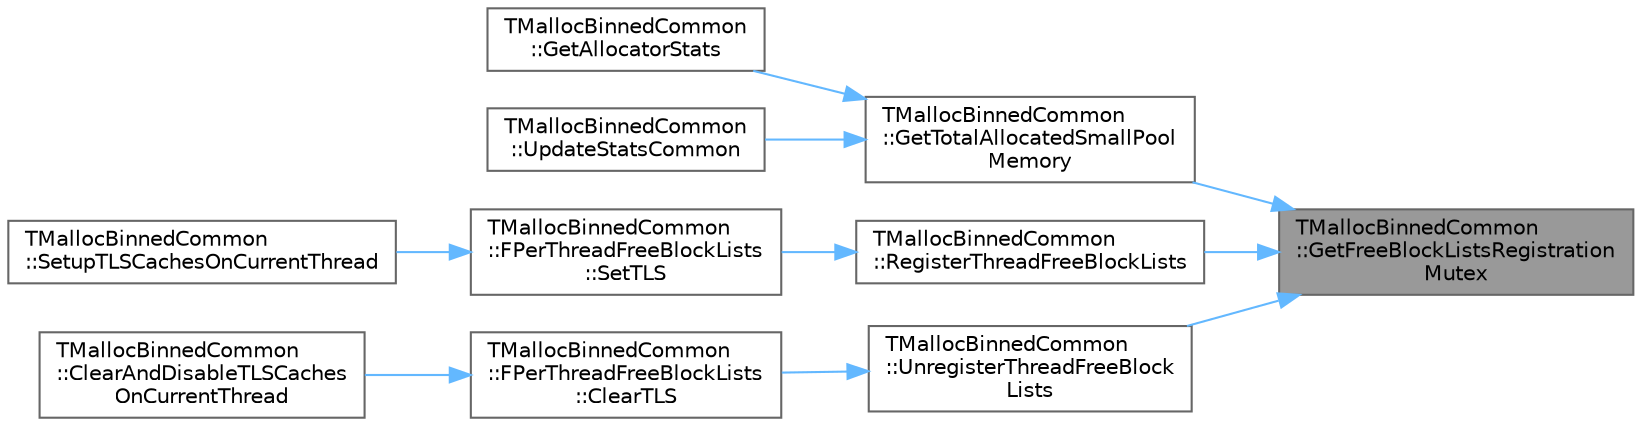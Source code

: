 digraph "TMallocBinnedCommon::GetFreeBlockListsRegistrationMutex"
{
 // INTERACTIVE_SVG=YES
 // LATEX_PDF_SIZE
  bgcolor="transparent";
  edge [fontname=Helvetica,fontsize=10,labelfontname=Helvetica,labelfontsize=10];
  node [fontname=Helvetica,fontsize=10,shape=box,height=0.2,width=0.4];
  rankdir="RL";
  Node1 [id="Node000001",label="TMallocBinnedCommon\l::GetFreeBlockListsRegistration\lMutex",height=0.2,width=0.4,color="gray40", fillcolor="grey60", style="filled", fontcolor="black",tooltip=" "];
  Node1 -> Node2 [id="edge1_Node000001_Node000002",dir="back",color="steelblue1",style="solid",tooltip=" "];
  Node2 [id="Node000002",label="TMallocBinnedCommon\l::GetTotalAllocatedSmallPool\lMemory",height=0.2,width=0.4,color="grey40", fillcolor="white", style="filled",URL="$d1/d2b/classTMallocBinnedCommon.html#aba0d885952ed15a4ebb411028c6268ae",tooltip=" "];
  Node2 -> Node3 [id="edge2_Node000002_Node000003",dir="back",color="steelblue1",style="solid",tooltip=" "];
  Node3 [id="Node000003",label="TMallocBinnedCommon\l::GetAllocatorStats",height=0.2,width=0.4,color="grey40", fillcolor="white", style="filled",URL="$d1/d2b/classTMallocBinnedCommon.html#ad0a351d6d86c4a57890a17051ca73b72",tooltip="Writes allocator stats from the last update into the specified destination."];
  Node2 -> Node4 [id="edge3_Node000002_Node000004",dir="back",color="steelblue1",style="solid",tooltip=" "];
  Node4 [id="Node000004",label="TMallocBinnedCommon\l::UpdateStatsCommon",height=0.2,width=0.4,color="grey40", fillcolor="white", style="filled",URL="$d1/d2b/classTMallocBinnedCommon.html#a6be51c8a19c4b61cfc7a901a895d42f1",tooltip=" "];
  Node1 -> Node5 [id="edge4_Node000001_Node000005",dir="back",color="steelblue1",style="solid",tooltip=" "];
  Node5 [id="Node000005",label="TMallocBinnedCommon\l::RegisterThreadFreeBlockLists",height=0.2,width=0.4,color="grey40", fillcolor="white", style="filled",URL="$d1/d2b/classTMallocBinnedCommon.html#a4128f7dda870cb8c3a3bc754fe219869",tooltip=" "];
  Node5 -> Node6 [id="edge5_Node000005_Node000006",dir="back",color="steelblue1",style="solid",tooltip=" "];
  Node6 [id="Node000006",label="TMallocBinnedCommon\l::FPerThreadFreeBlockLists\l::SetTLS",height=0.2,width=0.4,color="grey40", fillcolor="white", style="filled",URL="$de/d0c/structTMallocBinnedCommon_1_1FPerThreadFreeBlockLists.html#ab766fa25c7cfcbd7af1bc7881bbe4640",tooltip=" "];
  Node6 -> Node7 [id="edge6_Node000006_Node000007",dir="back",color="steelblue1",style="solid",tooltip=" "];
  Node7 [id="Node000007",label="TMallocBinnedCommon\l::SetupTLSCachesOnCurrentThread",height=0.2,width=0.4,color="grey40", fillcolor="white", style="filled",URL="$d1/d2b/classTMallocBinnedCommon.html#a13ce65c6b744491d3aca4c85588c48f2",tooltip="Set up TLS caches on the current thread."];
  Node1 -> Node8 [id="edge7_Node000001_Node000008",dir="back",color="steelblue1",style="solid",tooltip=" "];
  Node8 [id="Node000008",label="TMallocBinnedCommon\l::UnregisterThreadFreeBlock\lLists",height=0.2,width=0.4,color="grey40", fillcolor="white", style="filled",URL="$d1/d2b/classTMallocBinnedCommon.html#ae31c8e8d498ed76927e7d5a662f08663",tooltip=" "];
  Node8 -> Node9 [id="edge8_Node000008_Node000009",dir="back",color="steelblue1",style="solid",tooltip=" "];
  Node9 [id="Node000009",label="TMallocBinnedCommon\l::FPerThreadFreeBlockLists\l::ClearTLS",height=0.2,width=0.4,color="grey40", fillcolor="white", style="filled",URL="$de/d0c/structTMallocBinnedCommon_1_1FPerThreadFreeBlockLists.html#a0da5cedce1f3a4c6e497a36d84b2c4bd",tooltip=" "];
  Node9 -> Node10 [id="edge9_Node000009_Node000010",dir="back",color="steelblue1",style="solid",tooltip=" "];
  Node10 [id="Node000010",label="TMallocBinnedCommon\l::ClearAndDisableTLSCaches\lOnCurrentThread",height=0.2,width=0.4,color="grey40", fillcolor="white", style="filled",URL="$d1/d2b/classTMallocBinnedCommon.html#ae8fc28871f06aceb09697cafa1e85d6a",tooltip="Clears the TLS caches on the current thread and disables any future caching."];
}
